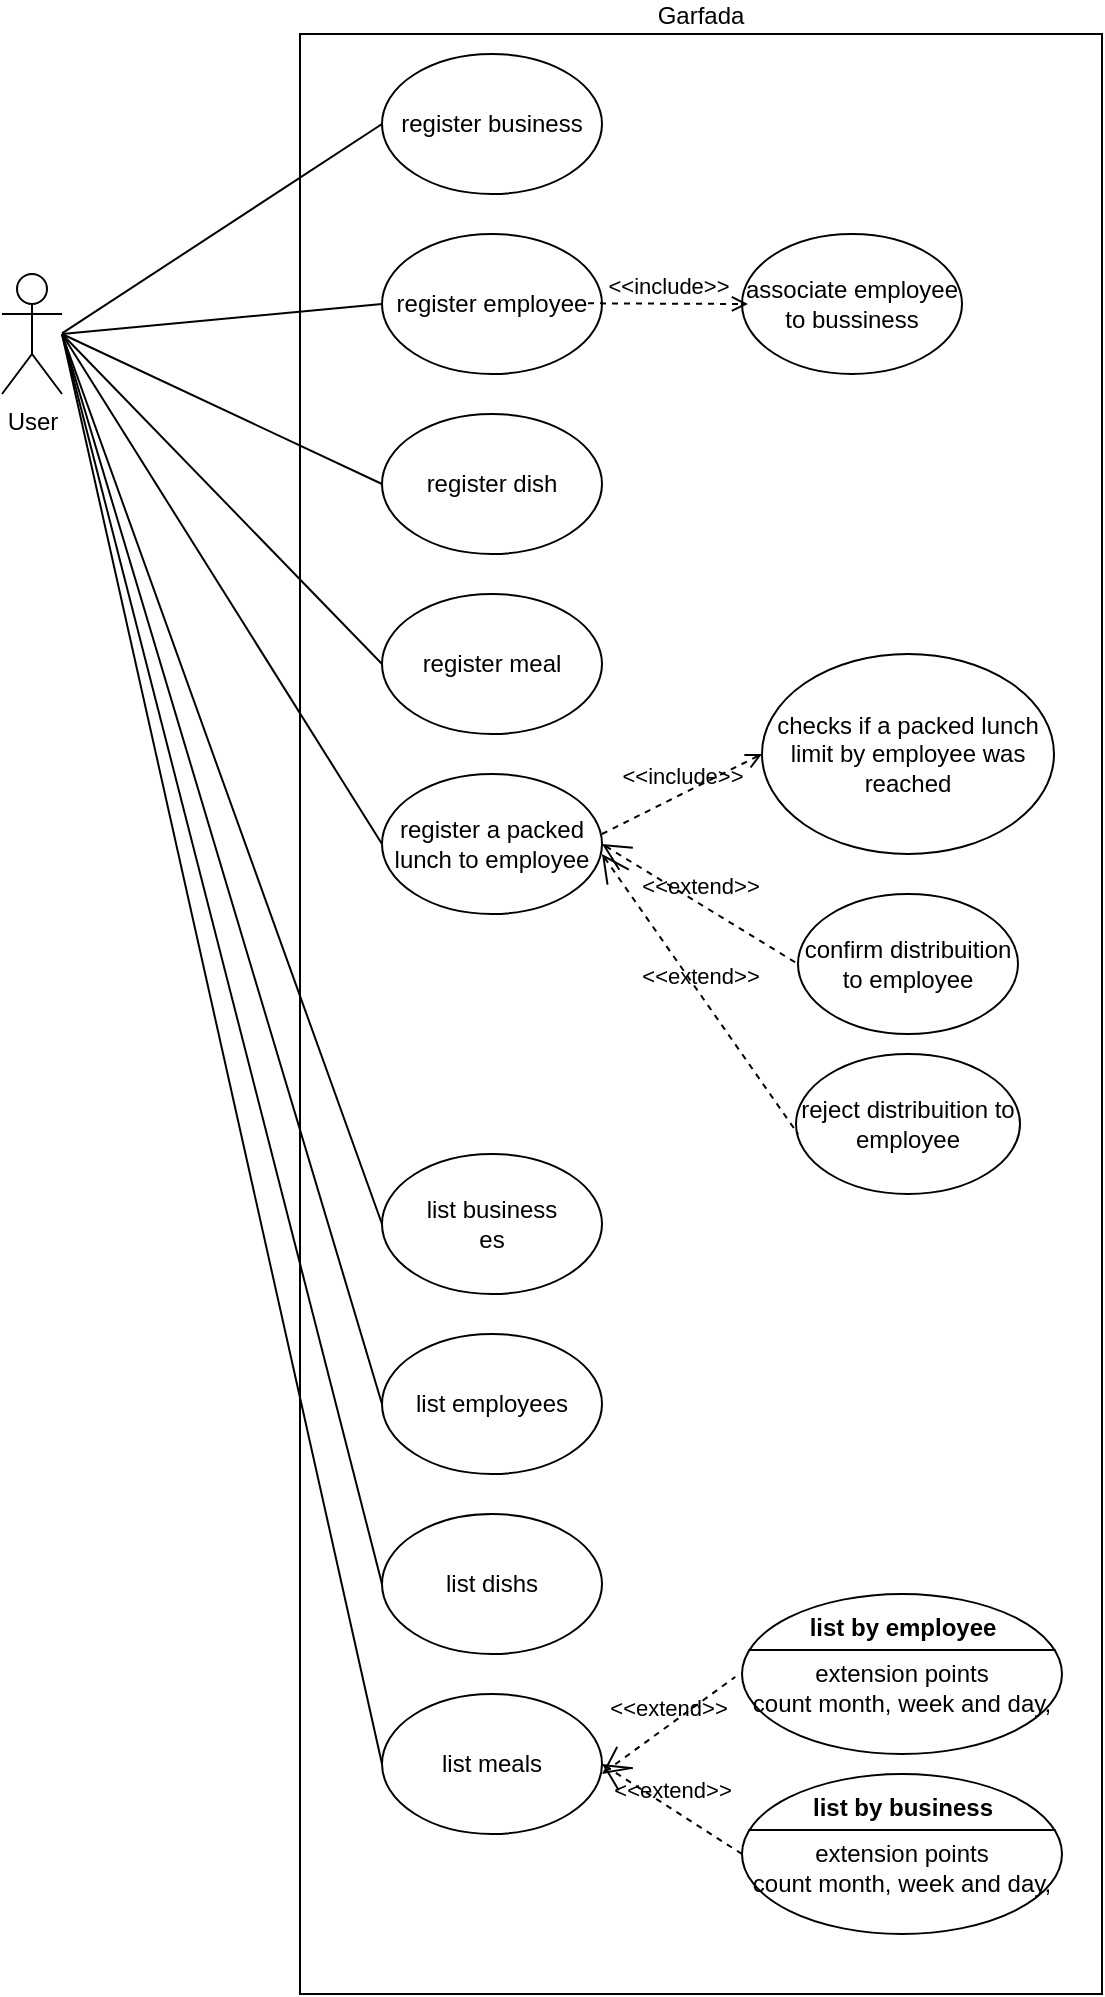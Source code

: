 <mxfile version="16.5.6"><diagram id="xGc4d0vdUnooj7DaZEFL" name="Page-1"><mxGraphModel dx="1054" dy="1228" grid="1" gridSize="10" guides="1" tooltips="1" connect="1" arrows="1" fold="1" page="1" pageScale="1" pageWidth="827" pageHeight="1169" math="0" shadow="0"><root><mxCell id="0"/><mxCell id="1" parent="0"/><mxCell id="LwF9lTMq37MXV0fiyUSh-4" value="Garfada" style="rounded=0;whiteSpace=wrap;html=1;labelPosition=center;verticalLabelPosition=top;align=center;verticalAlign=bottom;" vertex="1" parent="1"><mxGeometry x="229" y="50" width="401" height="980" as="geometry"/></mxCell><mxCell id="LwF9lTMq37MXV0fiyUSh-1" value="&lt;div&gt;User&lt;/div&gt;" style="shape=umlActor;html=1;verticalLabelPosition=bottom;verticalAlign=top;align=center;" vertex="1" parent="1"><mxGeometry x="80" y="170" width="30" height="60" as="geometry"/></mxCell><mxCell id="LwF9lTMq37MXV0fiyUSh-7" value="register meal" style="ellipse;whiteSpace=wrap;html=1;" vertex="1" parent="1"><mxGeometry x="270" y="330" width="110" height="70" as="geometry"/></mxCell><mxCell id="LwF9lTMq37MXV0fiyUSh-8" value="register dish" style="ellipse;whiteSpace=wrap;html=1;" vertex="1" parent="1"><mxGeometry x="270" y="240" width="110" height="70" as="geometry"/></mxCell><mxCell id="LwF9lTMq37MXV0fiyUSh-9" value="register employee" style="ellipse;whiteSpace=wrap;html=1;" vertex="1" parent="1"><mxGeometry x="270" y="150" width="110" height="70" as="geometry"/></mxCell><mxCell id="LwF9lTMq37MXV0fiyUSh-10" value="&lt;div&gt;register business&lt;/div&gt;" style="ellipse;whiteSpace=wrap;html=1;" vertex="1" parent="1"><mxGeometry x="270" y="60" width="110" height="70" as="geometry"/></mxCell><mxCell id="LwF9lTMq37MXV0fiyUSh-19" value="register a packed lunch to employee" style="ellipse;whiteSpace=wrap;html=1;" vertex="1" parent="1"><mxGeometry x="270" y="420" width="110" height="70" as="geometry"/></mxCell><mxCell id="LwF9lTMq37MXV0fiyUSh-24" value="&lt;div&gt;associate employee&lt;/div&gt;&lt;div&gt;to bussiness&lt;br&gt;&lt;/div&gt;" style="ellipse;whiteSpace=wrap;html=1;" vertex="1" parent="1"><mxGeometry x="450" y="150" width="110" height="70" as="geometry"/></mxCell><mxCell id="LwF9lTMq37MXV0fiyUSh-28" value="&amp;lt;&amp;lt;include&amp;gt;&amp;gt;" style="edgeStyle=none;html=1;endArrow=open;verticalAlign=bottom;dashed=1;labelBackgroundColor=none;rounded=0;entryX=0;entryY=0.5;entryDx=0;entryDy=0;" edge="1" parent="1"><mxGeometry width="160" relative="1" as="geometry"><mxPoint x="373.0" y="184.66" as="sourcePoint"/><mxPoint x="453.0" y="185" as="targetPoint"/></mxGeometry></mxCell><mxCell id="LwF9lTMq37MXV0fiyUSh-31" value="checks if a packed lunch limit by employee was reached " style="ellipse;whiteSpace=wrap;html=1;" vertex="1" parent="1"><mxGeometry x="460" y="360" width="146" height="100" as="geometry"/></mxCell><mxCell id="LwF9lTMq37MXV0fiyUSh-32" value="&amp;lt;&amp;lt;include&amp;gt;&amp;gt;" style="edgeStyle=none;html=1;endArrow=open;verticalAlign=bottom;dashed=1;labelBackgroundColor=none;rounded=0;entryX=0;entryY=0.5;entryDx=0;entryDy=0;" edge="1" parent="1" target="LwF9lTMq37MXV0fiyUSh-31"><mxGeometry width="160" relative="1" as="geometry"><mxPoint x="380" y="450" as="sourcePoint"/><mxPoint x="470" y="450" as="targetPoint"/></mxGeometry></mxCell><mxCell id="LwF9lTMq37MXV0fiyUSh-34" value="confirm distribuition to employee" style="ellipse;whiteSpace=wrap;html=1;" vertex="1" parent="1"><mxGeometry x="478" y="480" width="110" height="70" as="geometry"/></mxCell><mxCell id="LwF9lTMq37MXV0fiyUSh-35" value="reject distribuition to employee" style="ellipse;whiteSpace=wrap;html=1;" vertex="1" parent="1"><mxGeometry x="477" y="560" width="112" height="70" as="geometry"/></mxCell><mxCell id="LwF9lTMq37MXV0fiyUSh-36" value="&amp;lt;&amp;lt;extend&amp;gt;&amp;gt;" style="edgeStyle=none;html=1;startArrow=open;endArrow=none;startSize=12;verticalAlign=bottom;dashed=1;labelBackgroundColor=none;rounded=0;exitX=1;exitY=0.5;exitDx=0;exitDy=0;entryX=0;entryY=0.5;entryDx=0;entryDy=0;" edge="1" parent="1" source="LwF9lTMq37MXV0fiyUSh-19" target="LwF9lTMq37MXV0fiyUSh-34"><mxGeometry width="160" relative="1" as="geometry"><mxPoint x="330" y="510" as="sourcePoint"/><mxPoint x="490" y="510" as="targetPoint"/></mxGeometry></mxCell><mxCell id="LwF9lTMq37MXV0fiyUSh-37" value="&amp;lt;&amp;lt;extend&amp;gt;&amp;gt;" style="edgeStyle=none;html=1;startArrow=open;endArrow=none;startSize=12;verticalAlign=bottom;dashed=1;labelBackgroundColor=none;rounded=0;entryX=0;entryY=0.5;entryDx=0;entryDy=0;" edge="1" parent="1"><mxGeometry width="160" relative="1" as="geometry"><mxPoint x="380" y="460" as="sourcePoint"/><mxPoint x="478" y="600" as="targetPoint"/></mxGeometry></mxCell><mxCell id="LwF9lTMq37MXV0fiyUSh-42" value="list meals" style="ellipse;whiteSpace=wrap;html=1;" vertex="1" parent="1"><mxGeometry x="270" y="880" width="110" height="70" as="geometry"/></mxCell><mxCell id="LwF9lTMq37MXV0fiyUSh-43" value="list dishs" style="ellipse;whiteSpace=wrap;html=1;" vertex="1" parent="1"><mxGeometry x="270" y="790" width="110" height="70" as="geometry"/></mxCell><mxCell id="LwF9lTMq37MXV0fiyUSh-44" value="list employees" style="ellipse;whiteSpace=wrap;html=1;" vertex="1" parent="1"><mxGeometry x="270" y="700" width="110" height="70" as="geometry"/></mxCell><mxCell id="LwF9lTMq37MXV0fiyUSh-45" value="&lt;div&gt;list business&lt;/div&gt;es" style="ellipse;whiteSpace=wrap;html=1;" vertex="1" parent="1"><mxGeometry x="270" y="610" width="110" height="70" as="geometry"/></mxCell><mxCell id="LwF9lTMq37MXV0fiyUSh-52" value="&amp;lt;&amp;lt;extend&amp;gt;&amp;gt;" style="edgeStyle=none;html=1;startArrow=open;endArrow=none;startSize=12;verticalAlign=bottom;dashed=1;labelBackgroundColor=none;rounded=0;entryX=0;entryY=0.5;entryDx=0;entryDy=0;exitX=1;exitY=0.5;exitDx=0;exitDy=0;entryPerimeter=0;" edge="1" parent="1" source="LwF9lTMq37MXV0fiyUSh-42" target="LwF9lTMq37MXV0fiyUSh-56"><mxGeometry width="160" relative="1" as="geometry"><mxPoint x="365.0" y="830" as="sourcePoint"/><mxPoint x="450" y="955" as="targetPoint"/></mxGeometry></mxCell><mxCell id="LwF9lTMq37MXV0fiyUSh-53" value="&amp;lt;&amp;lt;extend&amp;gt;&amp;gt;" style="edgeStyle=none;html=1;startArrow=open;endArrow=none;startSize=12;verticalAlign=bottom;dashed=1;labelBackgroundColor=none;rounded=0;entryX=-0.021;entryY=0.518;entryDx=0;entryDy=0;entryPerimeter=0;" edge="1" parent="1" target="LwF9lTMq37MXV0fiyUSh-54"><mxGeometry width="160" relative="1" as="geometry"><mxPoint x="380" y="920" as="sourcePoint"/><mxPoint x="450" y="875" as="targetPoint"/></mxGeometry></mxCell><mxCell id="LwF9lTMq37MXV0fiyUSh-54" value="&lt;br&gt;extension points&lt;br&gt;count month, week and day, " style="html=1;shape=mxgraph.sysml.useCaseExtPt;whiteSpace=wrap;align=center;" vertex="1" parent="1"><mxGeometry x="450" y="830" width="160" height="80" as="geometry"/></mxCell><mxCell id="LwF9lTMq37MXV0fiyUSh-55" value="list by employee" style="resizable=0;html=1;verticalAlign=middle;align=center;labelBackgroundColor=none;fontStyle=1;" connectable="0" vertex="1" parent="LwF9lTMq37MXV0fiyUSh-54"><mxGeometry x="80" y="17" as="geometry"/></mxCell><mxCell id="LwF9lTMq37MXV0fiyUSh-56" value="&lt;br&gt;extension points&lt;br&gt;count month, week and day, " style="html=1;shape=mxgraph.sysml.useCaseExtPt;whiteSpace=wrap;align=center;" vertex="1" parent="1"><mxGeometry x="450" y="920" width="160" height="80" as="geometry"/></mxCell><mxCell id="LwF9lTMq37MXV0fiyUSh-57" value="list by business" style="resizable=0;html=1;verticalAlign=middle;align=center;labelBackgroundColor=none;fontStyle=1;" connectable="0" vertex="1" parent="LwF9lTMq37MXV0fiyUSh-56"><mxGeometry x="80" y="17" as="geometry"/></mxCell><mxCell id="LwF9lTMq37MXV0fiyUSh-58" value="" style="edgeStyle=none;html=1;endArrow=none;verticalAlign=bottom;rounded=0;entryX=0;entryY=0.5;entryDx=0;entryDy=0;" edge="1" parent="1" target="LwF9lTMq37MXV0fiyUSh-10"><mxGeometry width="160" relative="1" as="geometry"><mxPoint x="110" y="199.71" as="sourcePoint"/><mxPoint x="270" y="199.71" as="targetPoint"/></mxGeometry></mxCell><mxCell id="LwF9lTMq37MXV0fiyUSh-61" value="" style="edgeStyle=none;html=1;endArrow=none;verticalAlign=bottom;rounded=0;entryX=0;entryY=0.5;entryDx=0;entryDy=0;" edge="1" parent="1" target="LwF9lTMq37MXV0fiyUSh-9"><mxGeometry width="160" relative="1" as="geometry"><mxPoint x="110" y="200" as="sourcePoint"/><mxPoint x="280" y="105" as="targetPoint"/></mxGeometry></mxCell><mxCell id="LwF9lTMq37MXV0fiyUSh-62" value="" style="edgeStyle=none;html=1;endArrow=none;verticalAlign=bottom;rounded=0;entryX=0;entryY=0.5;entryDx=0;entryDy=0;" edge="1" parent="1" target="LwF9lTMq37MXV0fiyUSh-8"><mxGeometry width="160" relative="1" as="geometry"><mxPoint x="110" y="200" as="sourcePoint"/><mxPoint x="280" y="195" as="targetPoint"/></mxGeometry></mxCell><mxCell id="LwF9lTMq37MXV0fiyUSh-63" value="" style="edgeStyle=none;html=1;endArrow=none;verticalAlign=bottom;rounded=0;entryX=0;entryY=0.5;entryDx=0;entryDy=0;" edge="1" parent="1" target="LwF9lTMq37MXV0fiyUSh-7"><mxGeometry width="160" relative="1" as="geometry"><mxPoint x="110" y="200" as="sourcePoint"/><mxPoint x="280" y="285" as="targetPoint"/></mxGeometry></mxCell><mxCell id="LwF9lTMq37MXV0fiyUSh-64" value="" style="edgeStyle=none;html=1;endArrow=none;verticalAlign=bottom;rounded=0;entryX=0;entryY=0.5;entryDx=0;entryDy=0;" edge="1" parent="1" target="LwF9lTMq37MXV0fiyUSh-19"><mxGeometry width="160" relative="1" as="geometry"><mxPoint x="110" y="200" as="sourcePoint"/><mxPoint x="280" y="375" as="targetPoint"/></mxGeometry></mxCell><mxCell id="LwF9lTMq37MXV0fiyUSh-65" value="" style="edgeStyle=none;html=1;endArrow=none;verticalAlign=bottom;rounded=0;entryX=0;entryY=0.5;entryDx=0;entryDy=0;" edge="1" parent="1" target="LwF9lTMq37MXV0fiyUSh-45"><mxGeometry width="160" relative="1" as="geometry"><mxPoint x="110" y="200" as="sourcePoint"/><mxPoint x="280" y="465" as="targetPoint"/></mxGeometry></mxCell><mxCell id="LwF9lTMq37MXV0fiyUSh-66" value="" style="edgeStyle=none;html=1;endArrow=none;verticalAlign=bottom;rounded=0;entryX=0;entryY=0.5;entryDx=0;entryDy=0;" edge="1" parent="1" target="LwF9lTMq37MXV0fiyUSh-44"><mxGeometry width="160" relative="1" as="geometry"><mxPoint x="110" y="200" as="sourcePoint"/><mxPoint x="280" y="655" as="targetPoint"/></mxGeometry></mxCell><mxCell id="LwF9lTMq37MXV0fiyUSh-67" value="" style="edgeStyle=none;html=1;endArrow=none;verticalAlign=bottom;rounded=0;entryX=0;entryY=0.5;entryDx=0;entryDy=0;" edge="1" parent="1" target="LwF9lTMq37MXV0fiyUSh-43"><mxGeometry width="160" relative="1" as="geometry"><mxPoint x="110" y="200" as="sourcePoint"/><mxPoint x="280" y="745" as="targetPoint"/></mxGeometry></mxCell><mxCell id="LwF9lTMq37MXV0fiyUSh-68" value="" style="edgeStyle=none;html=1;endArrow=none;verticalAlign=bottom;rounded=0;entryX=0;entryY=0.5;entryDx=0;entryDy=0;" edge="1" parent="1" target="LwF9lTMq37MXV0fiyUSh-42"><mxGeometry width="160" relative="1" as="geometry"><mxPoint x="110" y="200" as="sourcePoint"/><mxPoint x="280" y="835" as="targetPoint"/></mxGeometry></mxCell></root></mxGraphModel></diagram></mxfile>